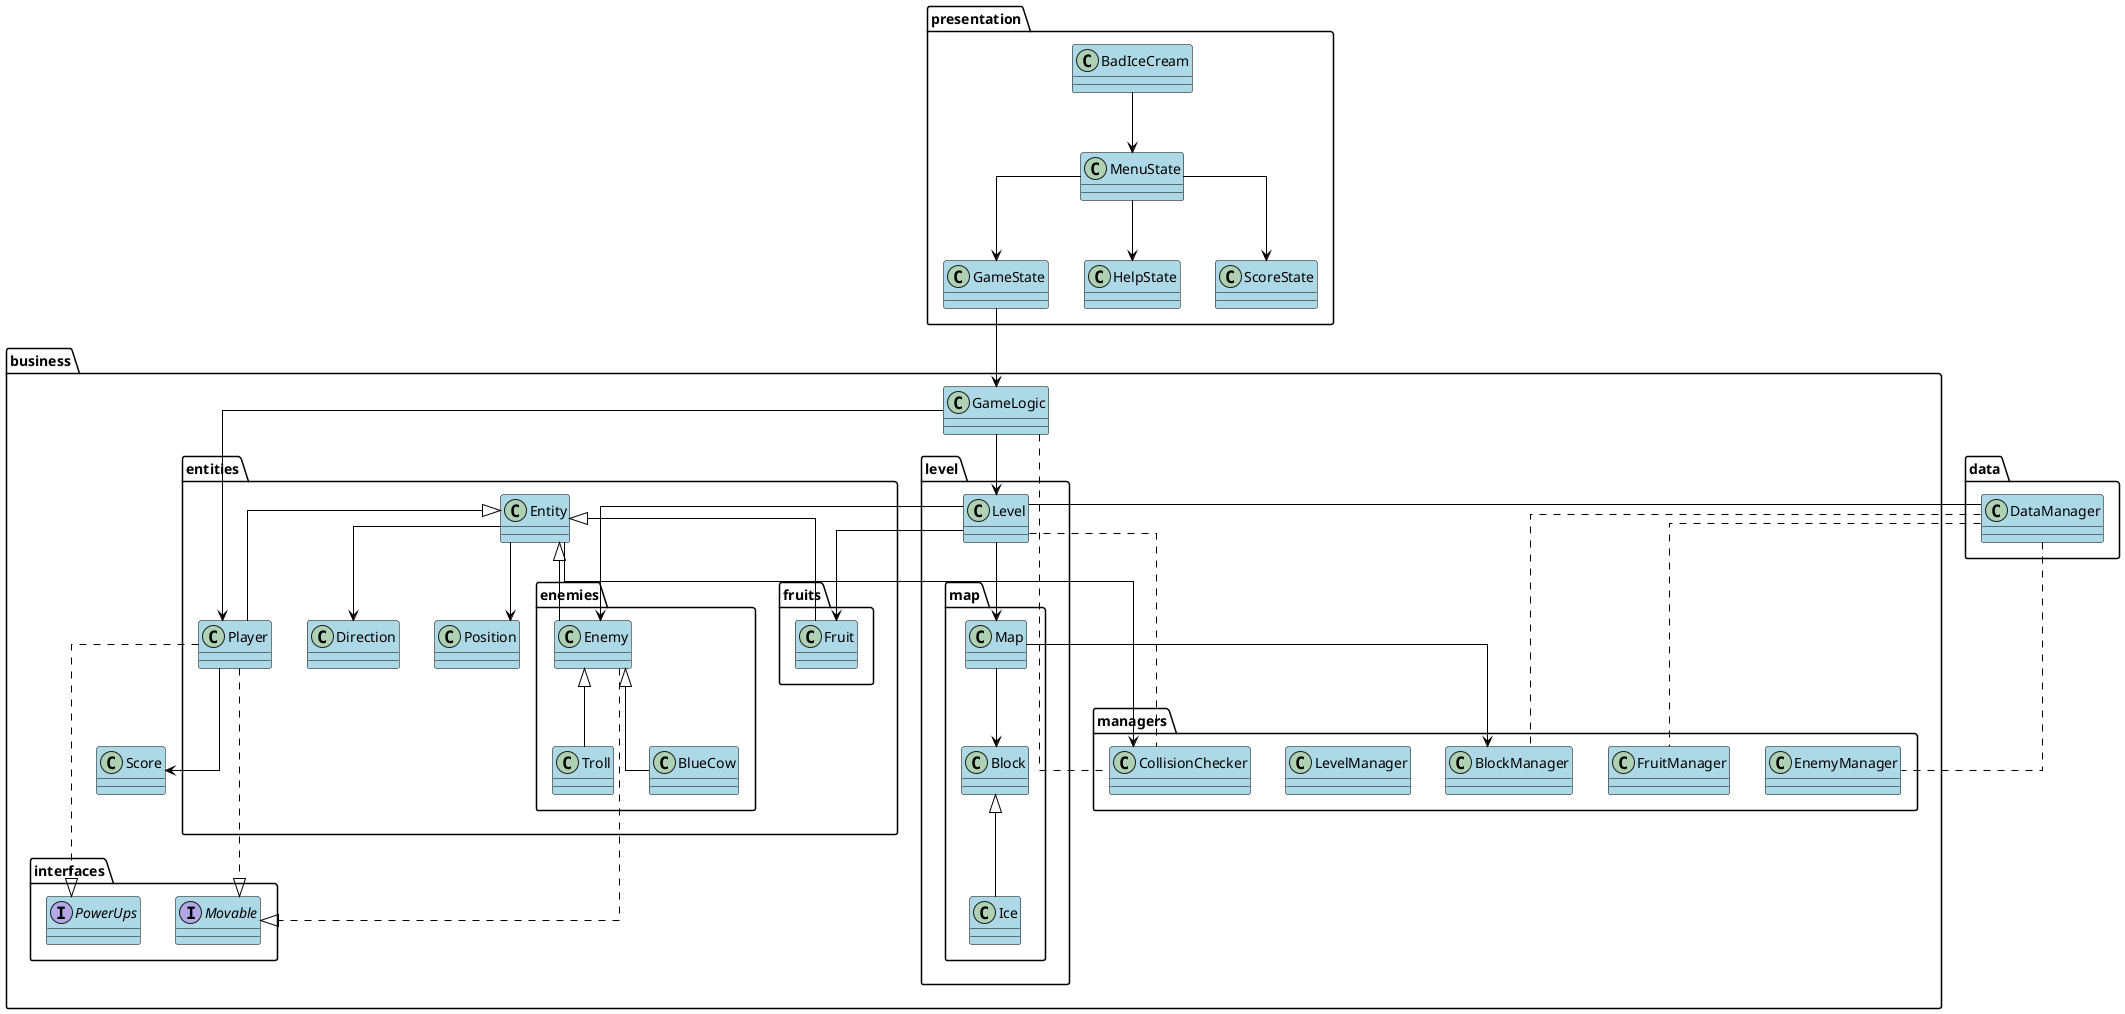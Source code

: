 @startuml
'https://plantuml.com/class-diagram

skinparam Linetype ortho
skinparam class {
BackgroundColor LightBlue
ArrowColor Black
BorderColor Black
}


package presentation{

    class BadIceCream
    class MenuState
    class GameState
    class HelpState
    class ScoreState

}

package business{

    class GameLogic

    package level{

        class Level

        package map{
            class Map
            class Block
            class Ice
        }
    }

    package entities{

        class Entity
        class Player

        class Direction
        class Position

        package enemies{

            class Enemy
            class Troll
            class BlueCow

        }

        package fruits{
            class Fruit
        }

    }

    class Score


    package managers{

        class BlockManager
        class FruitManager
        class EnemyManager
        class LevelManager
        class CollisionChecker

    }

    package interfaces{
        interface Movable
        interface PowerUps
    }

}

package data{
    class DataManager
}



BadIceCream --> MenuState

MenuState --> GameState
MenuState --> ScoreState
MenuState --> HelpState

GameState --> GameLogic

GameLogic --> Level
GameLogic --> Player

Player --> Score

Level --> Enemy
Level --> Map
Level --> Fruit

Map --> BlockManager
Map --> Block

Entity --> Position
Entity --> Direction
Entity --> CollisionChecker

Entity <|-- Player
Entity <|-- Enemy
Entity <|-- Fruit

Enemy <|-- Troll
Enemy <|-- BlueCow
Block <|-- Ice


Level --- DataManager

Player ...|> Movable
Player ...|> PowerUps

Enemy ...|> Movable

DataManager ... BlockManager
DataManager ... EnemyManager
DataManager ... FruitManager

GameLogic ... CollisionChecker
Level ... CollisionChecker

@enduml